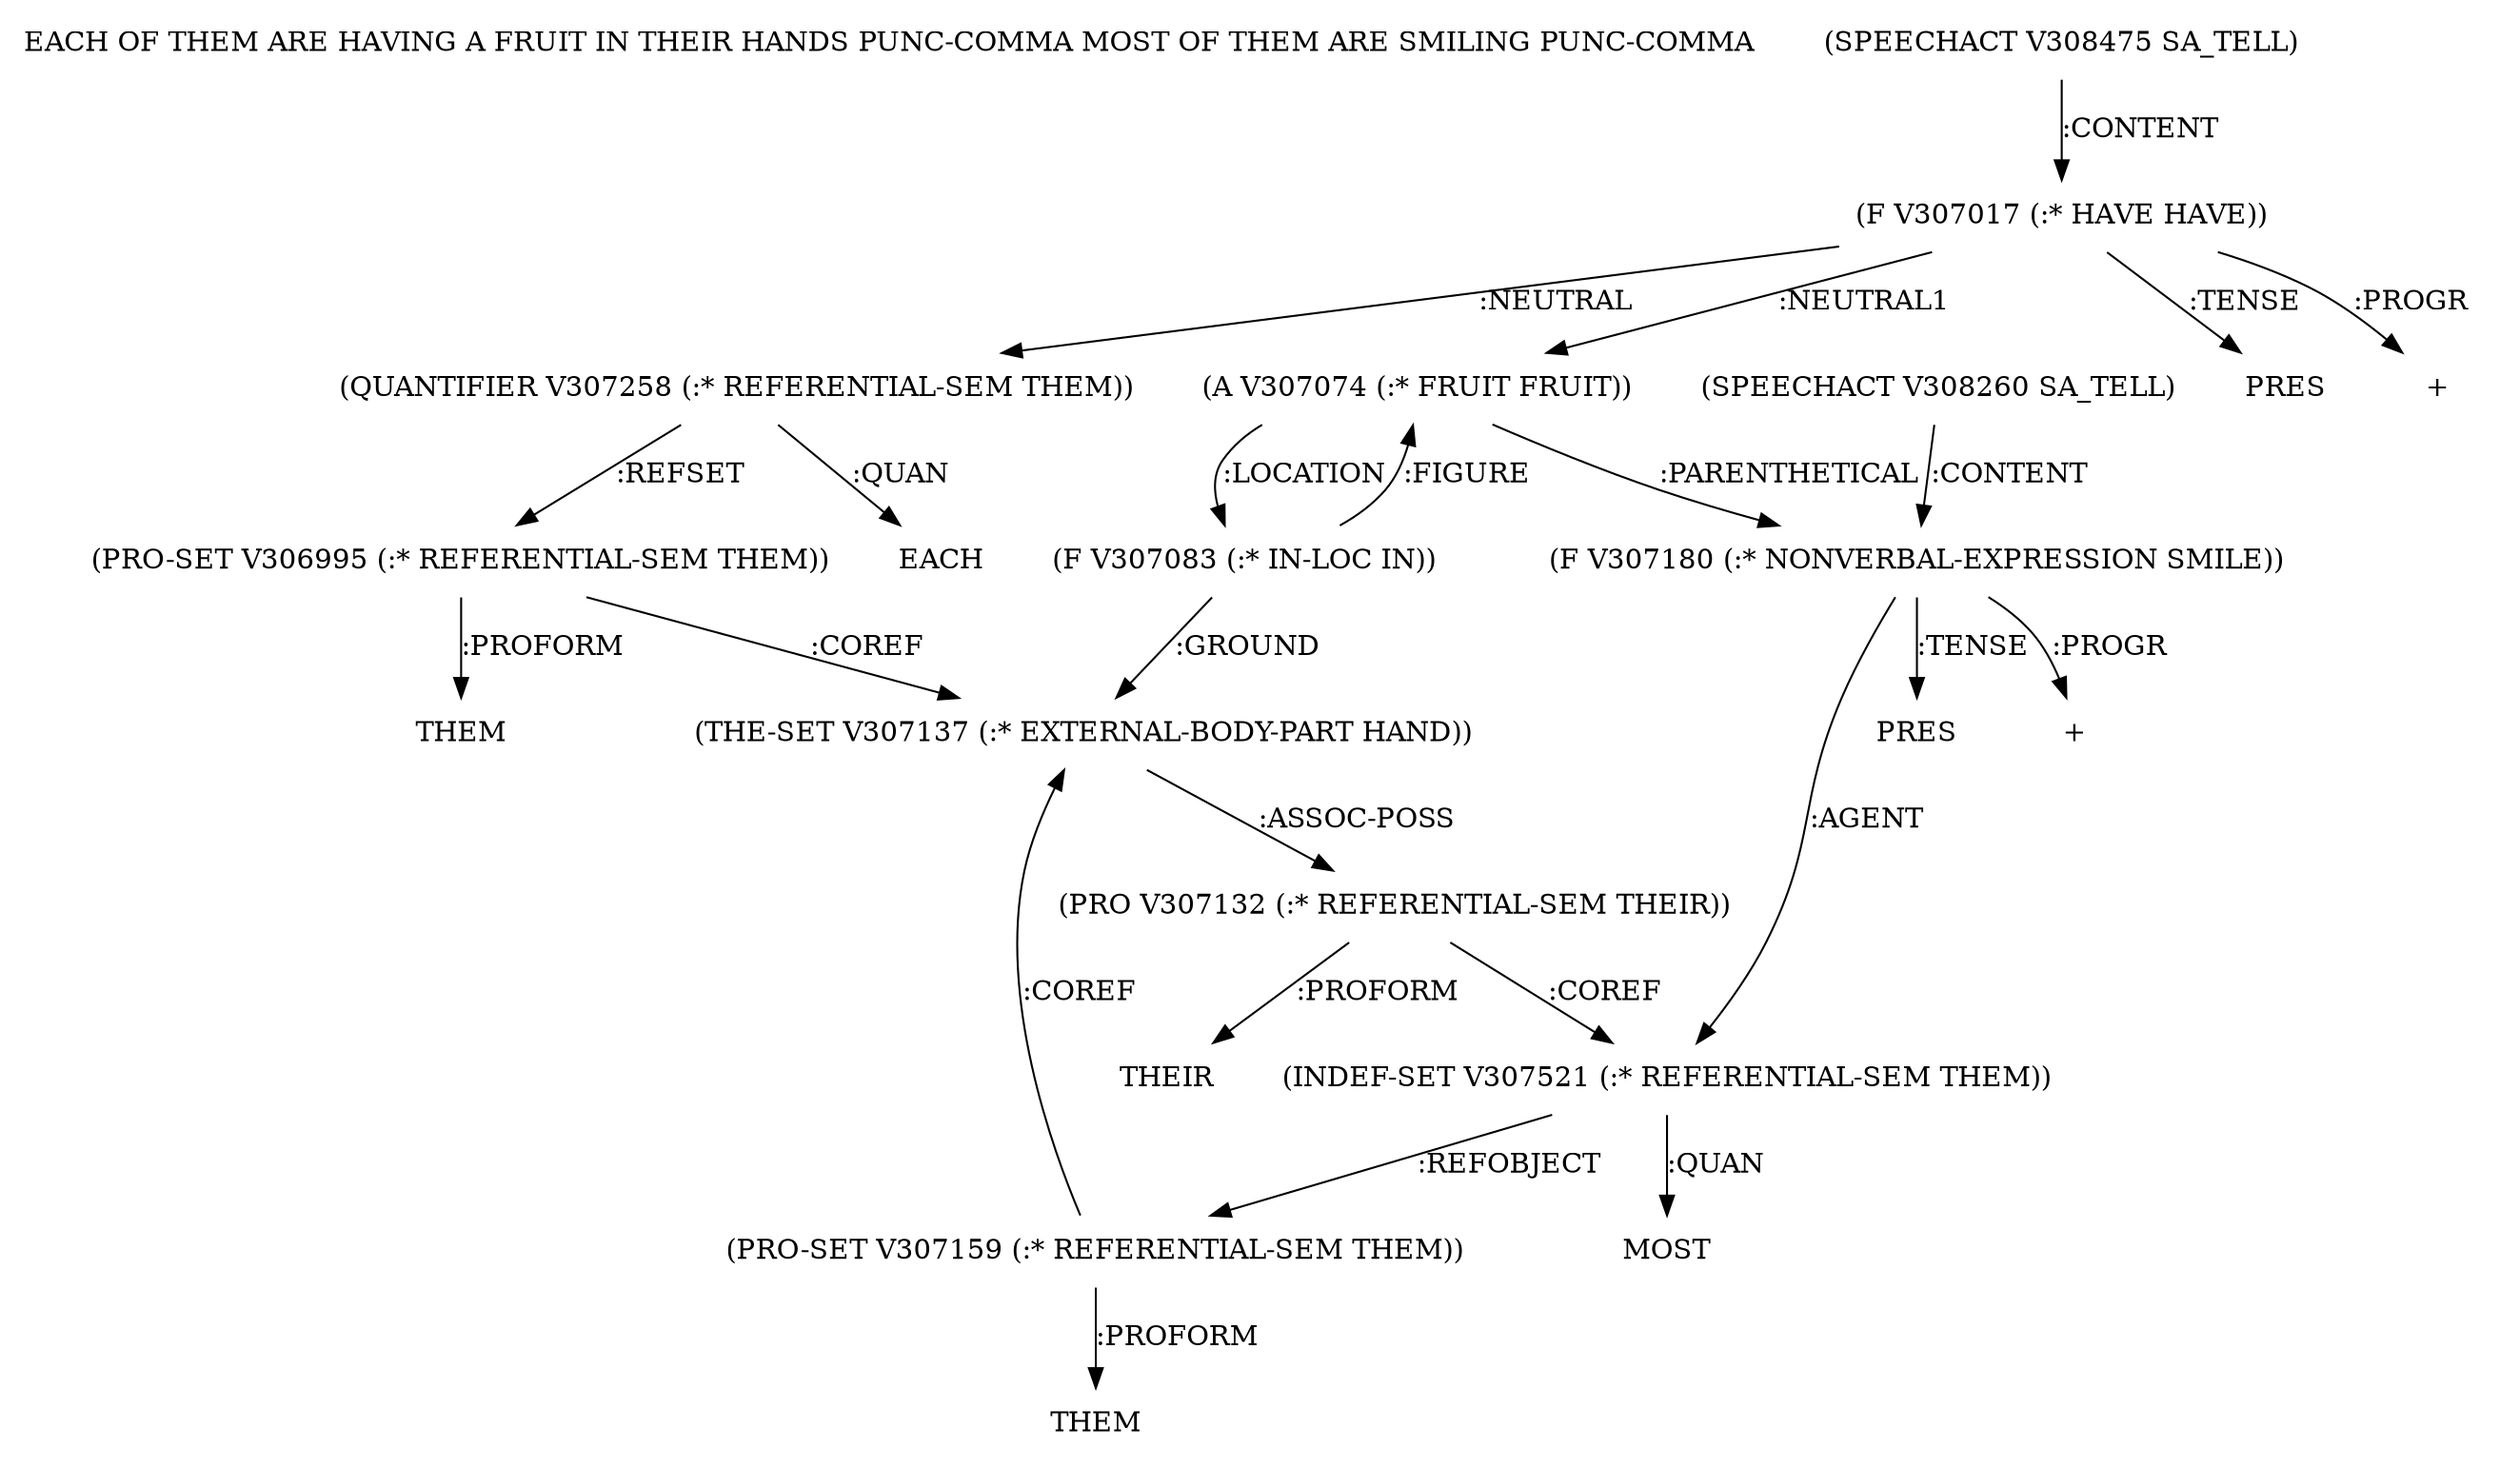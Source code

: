 digraph Terms {
  node [shape=none]
  "EACH OF THEM ARE HAVING A FRUIT IN THEIR HANDS PUNC-COMMA MOST OF THEM ARE SMILING PUNC-COMMA"
  "V308475" [label="(SPEECHACT V308475 SA_TELL)"]
  "V308475" -> "V307017" [label=":CONTENT"]
  "V307017" [label="(F V307017 (:* HAVE HAVE))"]
  "V307017" -> "V307258" [label=":NEUTRAL"]
  "V307017" -> "V307074" [label=":NEUTRAL1"]
  "V307017" -> "NT311053" [label=":TENSE"]
  "NT311053" [label="PRES"]
  "V307017" -> "NT311054" [label=":PROGR"]
  "NT311054" [label="+"]
  "V307258" [label="(QUANTIFIER V307258 (:* REFERENTIAL-SEM THEM))"]
  "V307258" -> "V306995" [label=":REFSET"]
  "V307258" -> "NT311055" [label=":QUAN"]
  "NT311055" [label="EACH"]
  "V306995" [label="(PRO-SET V306995 (:* REFERENTIAL-SEM THEM))"]
  "V306995" -> "NT311056" [label=":PROFORM"]
  "NT311056" [label="THEM"]
  "V306995" -> "V307137" [label=":COREF"]
  "V307074" [label="(A V307074 (:* FRUIT FRUIT))"]
  "V307074" -> "V307180" [label=":PARENTHETICAL"]
  "V307074" -> "V307083" [label=":LOCATION"]
  "V307083" [label="(F V307083 (:* IN-LOC IN))"]
  "V307083" -> "V307137" [label=":GROUND"]
  "V307083" -> "V307074" [label=":FIGURE"]
  "V307137" [label="(THE-SET V307137 (:* EXTERNAL-BODY-PART HAND))"]
  "V307137" -> "V307132" [label=":ASSOC-POSS"]
  "V307132" [label="(PRO V307132 (:* REFERENTIAL-SEM THEIR))"]
  "V307132" -> "NT311057" [label=":PROFORM"]
  "NT311057" [label="THEIR"]
  "V307132" -> "V307521" [label=":COREF"]
  "V308260" [label="(SPEECHACT V308260 SA_TELL)"]
  "V308260" -> "V307180" [label=":CONTENT"]
  "V307180" [label="(F V307180 (:* NONVERBAL-EXPRESSION SMILE))"]
  "V307180" -> "V307521" [label=":AGENT"]
  "V307180" -> "NT311058" [label=":TENSE"]
  "NT311058" [label="PRES"]
  "V307180" -> "NT311059" [label=":PROGR"]
  "NT311059" [label="+"]
  "V307521" [label="(INDEF-SET V307521 (:* REFERENTIAL-SEM THEM))"]
  "V307521" -> "V307159" [label=":REFOBJECT"]
  "V307521" -> "NT311060" [label=":QUAN"]
  "NT311060" [label="MOST"]
  "V307159" [label="(PRO-SET V307159 (:* REFERENTIAL-SEM THEM))"]
  "V307159" -> "NT311061" [label=":PROFORM"]
  "NT311061" [label="THEM"]
  "V307159" -> "V307137" [label=":COREF"]
}
